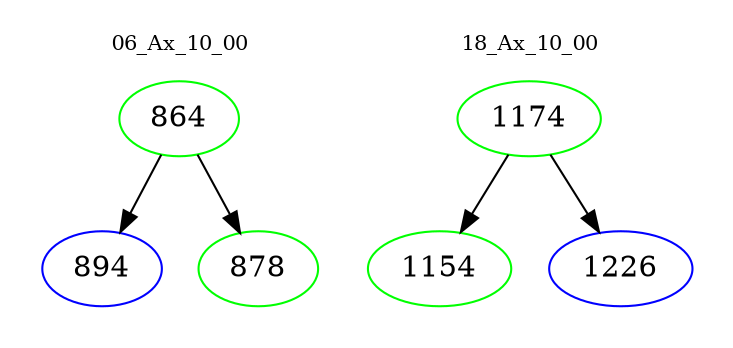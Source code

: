 digraph{
subgraph cluster_0 {
color = white
label = "06_Ax_10_00";
fontsize=10;
T0_864 [label="864", color="green"]
T0_864 -> T0_894 [color="black"]
T0_894 [label="894", color="blue"]
T0_864 -> T0_878 [color="black"]
T0_878 [label="878", color="green"]
}
subgraph cluster_1 {
color = white
label = "18_Ax_10_00";
fontsize=10;
T1_1174 [label="1174", color="green"]
T1_1174 -> T1_1154 [color="black"]
T1_1154 [label="1154", color="green"]
T1_1174 -> T1_1226 [color="black"]
T1_1226 [label="1226", color="blue"]
}
}
